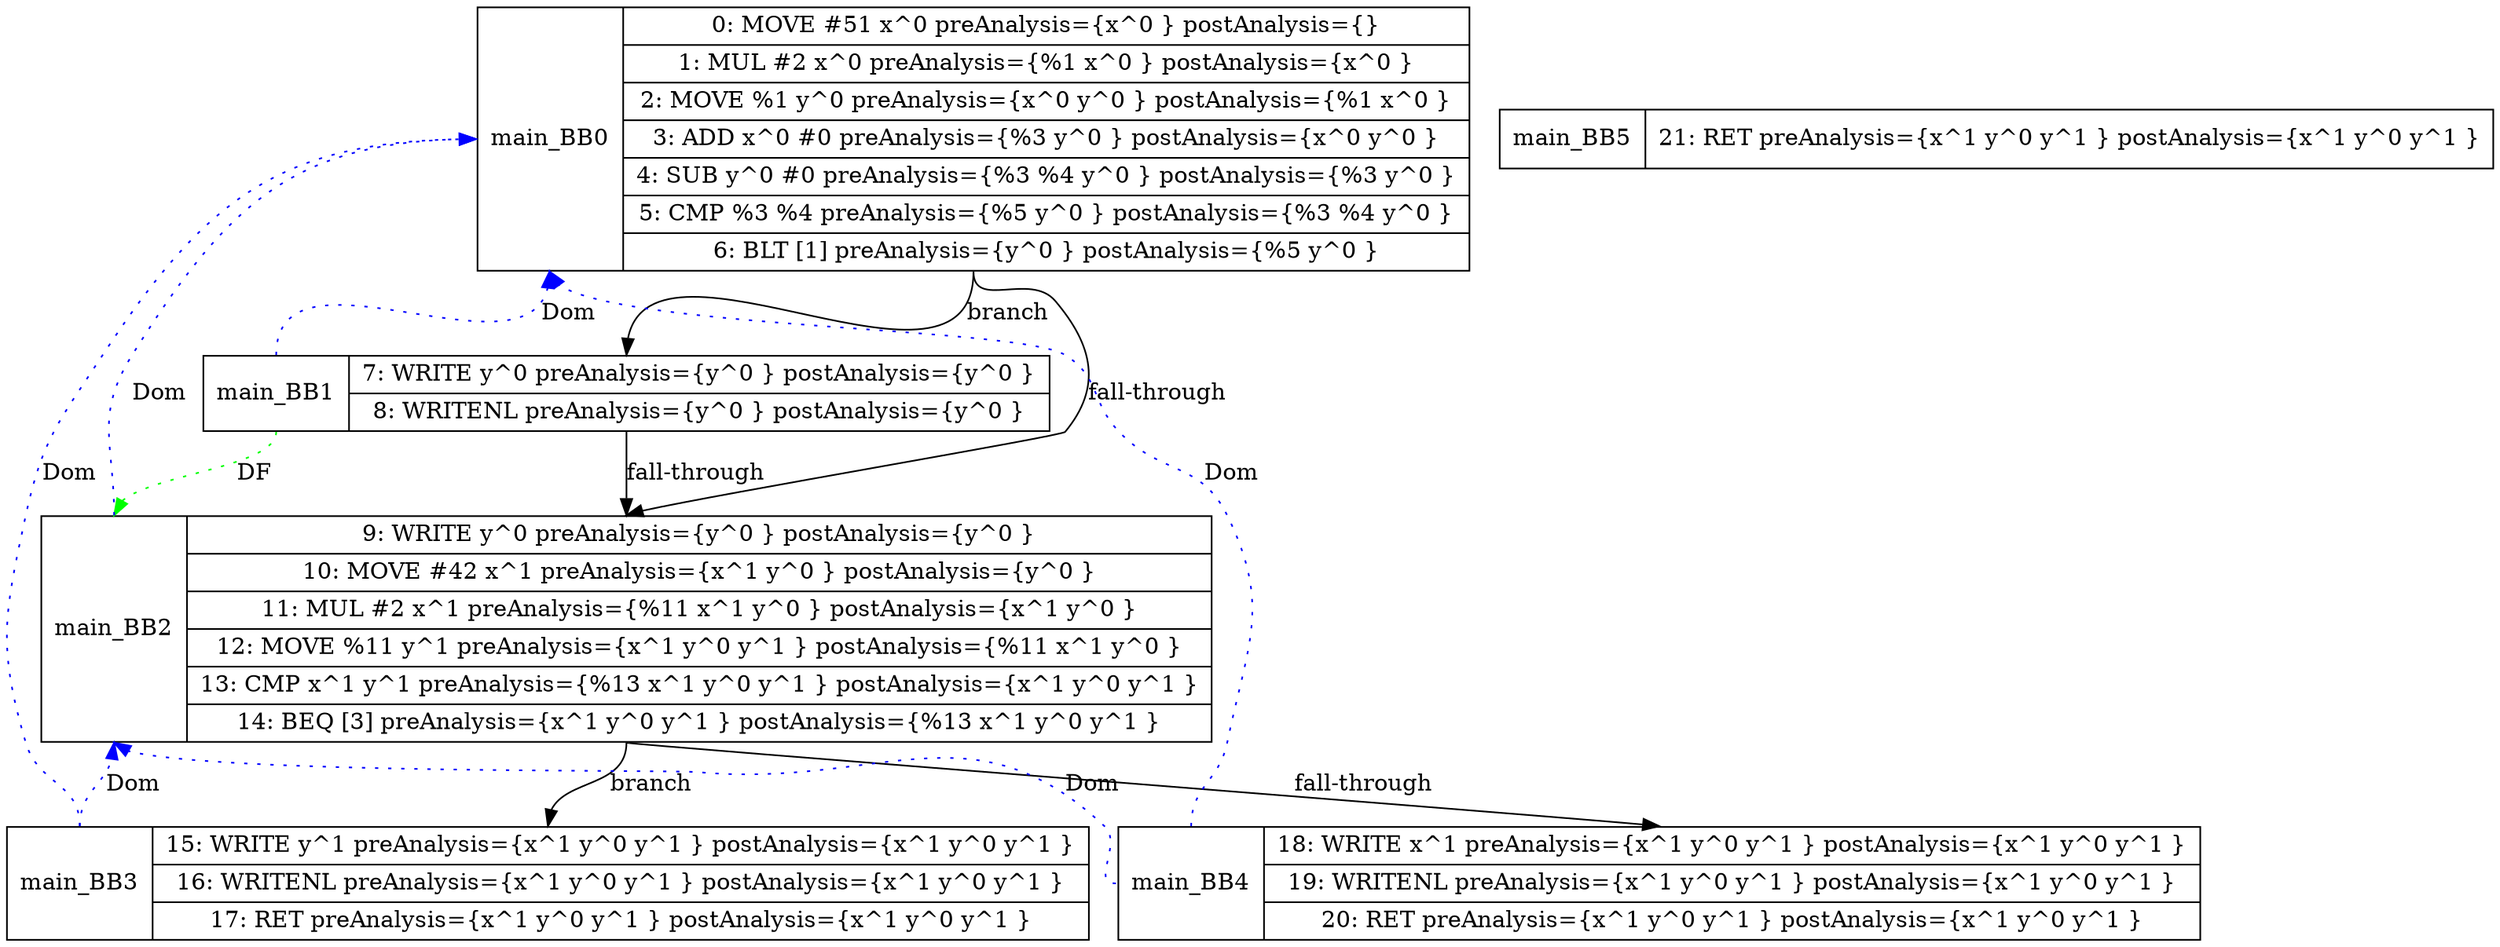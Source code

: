 diGraph G { 
main_BB0 [shape=record, label="<b>main_BB0| {0: MOVE #51 x^0 preAnalysis=\{x^0 \} postAnalysis=\{\}|1: MUL #2 x^0 preAnalysis=\{%1 x^0 \} postAnalysis=\{x^0 \}|2: MOVE %1 y^0 preAnalysis=\{x^0 y^0 \} postAnalysis=\{%1 x^0 \}|3: ADD x^0 #0 preAnalysis=\{%3 y^0 \} postAnalysis=\{x^0 y^0 \}|4: SUB y^0 #0 preAnalysis=\{%3 %4 y^0 \} postAnalysis=\{%3 y^0 \}|5: CMP %3 %4 preAnalysis=\{%5 y^0 \} postAnalysis=\{%3 %4 y^0 \}|6: BLT [1] preAnalysis=\{y^0 \} postAnalysis=\{%5 y^0 \}}"];
main_BB1 [shape=record, label="<b>main_BB1| {7: WRITE y^0 preAnalysis=\{y^0 \} postAnalysis=\{y^0 \}|8: WRITENL  preAnalysis=\{y^0 \} postAnalysis=\{y^0 \}}"];
main_BB2 [shape=record, label="<b>main_BB2| {9: WRITE y^0 preAnalysis=\{y^0 \} postAnalysis=\{y^0 \}|10: MOVE #42 x^1 preAnalysis=\{x^1 y^0 \} postAnalysis=\{y^0 \}|11: MUL #2 x^1 preAnalysis=\{%11 x^1 y^0 \} postAnalysis=\{x^1 y^0 \}|12: MOVE %11 y^1 preAnalysis=\{x^1 y^0 y^1 \} postAnalysis=\{%11 x^1 y^0 \}|13: CMP x^1 y^1 preAnalysis=\{%13 x^1 y^0 y^1 \} postAnalysis=\{x^1 y^0 y^1 \}|14: BEQ [3] preAnalysis=\{x^1 y^0 y^1 \} postAnalysis=\{%13 x^1 y^0 y^1 \}}"];
main_BB3 [shape=record, label="<b>main_BB3| {15: WRITE y^1 preAnalysis=\{x^1 y^0 y^1 \} postAnalysis=\{x^1 y^0 y^1 \}|16: WRITENL  preAnalysis=\{x^1 y^0 y^1 \} postAnalysis=\{x^1 y^0 y^1 \}|17: RET  preAnalysis=\{x^1 y^0 y^1 \} postAnalysis=\{x^1 y^0 y^1 \}}"];
main_BB4 [shape=record, label="<b>main_BB4| {18: WRITE x^1 preAnalysis=\{x^1 y^0 y^1 \} postAnalysis=\{x^1 y^0 y^1 \}|19: WRITENL  preAnalysis=\{x^1 y^0 y^1 \} postAnalysis=\{x^1 y^0 y^1 \}|20: RET  preAnalysis=\{x^1 y^0 y^1 \} postAnalysis=\{x^1 y^0 y^1 \}}"];
main_BB5 [shape=record, label="<b>main_BB5| {21: RET  preAnalysis=\{x^1 y^0 y^1 \} postAnalysis=\{x^1 y^0 y^1 \}}"];

main_BB0:s -> main_BB1:n [label="branch"];
main_BB0:s -> main_BB2:n [label="fall-through"];
main_BB1:s -> main_BB2:n [label="fall-through"];
main_BB2:s -> main_BB3:n [label="branch"];
main_BB2:s -> main_BB4:n [label="fall-through"];
main_BB1:b -> main_BB0:b [color=blue, style=dotted, label="Dom"];
main_BB2:b -> main_BB0:b [color=blue, style=dotted, label="Dom"];
main_BB3:b -> main_BB0:b [color=blue, style=dotted, label="Dom"];
main_BB3:b -> main_BB2:b [color=blue, style=dotted, label="Dom"];
main_BB4:b -> main_BB0:b [color=blue, style=dotted, label="Dom"];
main_BB4:b -> main_BB2:b [color=blue, style=dotted, label="Dom"];
main_BB1:b -> main_BB2:b [color=green, style=dotted, label="DF"];


}